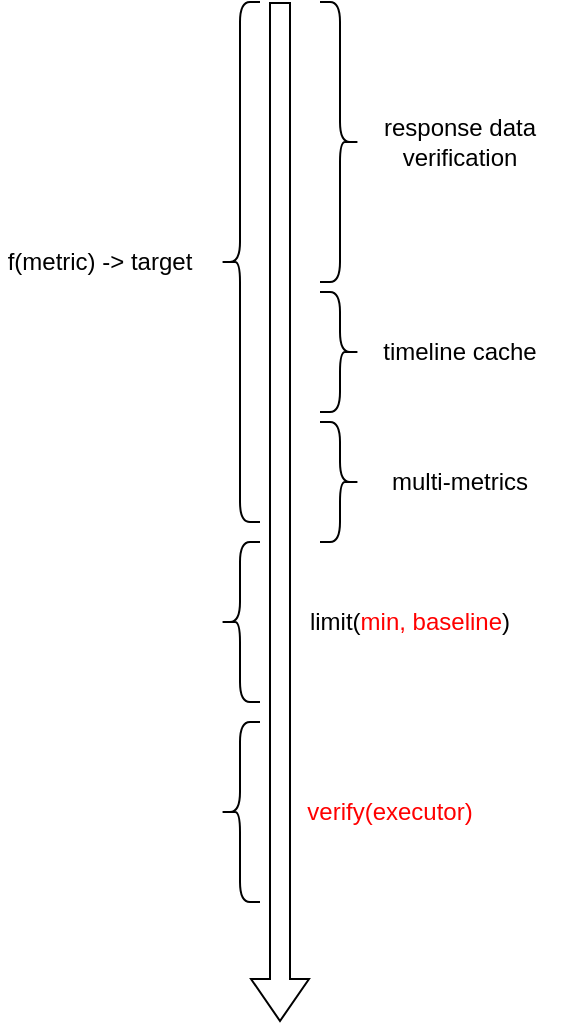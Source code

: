 <mxfile version="21.1.2" type="github">
  <diagram name="第 1 页" id="Uu_jYQCDvSzHSaH-Ch66">
    <mxGraphModel dx="1196" dy="654" grid="1" gridSize="10" guides="1" tooltips="1" connect="1" arrows="1" fold="1" page="1" pageScale="1" pageWidth="1169" pageHeight="827" math="0" shadow="0">
      <root>
        <mxCell id="0" />
        <mxCell id="1" parent="0" />
        <mxCell id="p-XgrZ1Pouq0HZsMrm5j-1" value="" style="shape=flexArrow;endArrow=classic;html=1;rounded=0;endWidth=18;endSize=6.67;" edge="1" parent="1">
          <mxGeometry width="50" height="50" relative="1" as="geometry">
            <mxPoint x="220" y="170" as="sourcePoint" />
            <mxPoint x="220" y="680" as="targetPoint" />
          </mxGeometry>
        </mxCell>
        <mxCell id="p-XgrZ1Pouq0HZsMrm5j-2" value="" style="shape=curlyBracket;whiteSpace=wrap;html=1;rounded=1;labelPosition=left;verticalLabelPosition=middle;align=right;verticalAlign=middle;" vertex="1" parent="1">
          <mxGeometry x="190" y="170" width="20" height="260" as="geometry" />
        </mxCell>
        <mxCell id="p-XgrZ1Pouq0HZsMrm5j-3" value="f(metric) -&amp;gt; target" style="text;html=1;strokeColor=none;fillColor=none;align=center;verticalAlign=middle;whiteSpace=wrap;rounded=0;" vertex="1" parent="1">
          <mxGeometry x="80" y="285" width="100" height="30" as="geometry" />
        </mxCell>
        <mxCell id="p-XgrZ1Pouq0HZsMrm5j-4" value="" style="shape=curlyBracket;whiteSpace=wrap;html=1;rounded=1;labelPosition=left;verticalLabelPosition=middle;align=right;verticalAlign=middle;" vertex="1" parent="1">
          <mxGeometry x="190" y="440" width="20" height="80" as="geometry" />
        </mxCell>
        <mxCell id="p-XgrZ1Pouq0HZsMrm5j-5" value="limit(&lt;font color=&quot;#ff0000&quot;&gt;min, baseline&lt;/font&gt;)" style="text;html=1;strokeColor=none;fillColor=none;align=center;verticalAlign=middle;whiteSpace=wrap;rounded=0;" vertex="1" parent="1">
          <mxGeometry x="230" y="465" width="110" height="30" as="geometry" />
        </mxCell>
        <mxCell id="p-XgrZ1Pouq0HZsMrm5j-6" value="" style="shape=curlyBracket;whiteSpace=wrap;html=1;rounded=1;labelPosition=left;verticalLabelPosition=middle;align=right;verticalAlign=middle;" vertex="1" parent="1">
          <mxGeometry x="190" y="530" width="20" height="90" as="geometry" />
        </mxCell>
        <mxCell id="p-XgrZ1Pouq0HZsMrm5j-7" value="&lt;font color=&quot;#ff0000&quot;&gt;verify(executor)&lt;/font&gt;" style="text;html=1;strokeColor=none;fillColor=none;align=center;verticalAlign=middle;whiteSpace=wrap;rounded=0;" vertex="1" parent="1">
          <mxGeometry x="220" y="560" width="110" height="30" as="geometry" />
        </mxCell>
        <mxCell id="p-XgrZ1Pouq0HZsMrm5j-9" value="" style="shape=curlyBracket;whiteSpace=wrap;html=1;rounded=1;flipH=1;labelPosition=right;verticalLabelPosition=middle;align=left;verticalAlign=middle;" vertex="1" parent="1">
          <mxGeometry x="240" y="170" width="20" height="140" as="geometry" />
        </mxCell>
        <mxCell id="p-XgrZ1Pouq0HZsMrm5j-10" value="" style="shape=curlyBracket;whiteSpace=wrap;html=1;rounded=1;flipH=1;labelPosition=right;verticalLabelPosition=middle;align=left;verticalAlign=middle;" vertex="1" parent="1">
          <mxGeometry x="240" y="315" width="20" height="60" as="geometry" />
        </mxCell>
        <mxCell id="p-XgrZ1Pouq0HZsMrm5j-11" value="" style="shape=curlyBracket;whiteSpace=wrap;html=1;rounded=1;flipH=1;labelPosition=right;verticalLabelPosition=middle;align=left;verticalAlign=middle;" vertex="1" parent="1">
          <mxGeometry x="240" y="380" width="20" height="60" as="geometry" />
        </mxCell>
        <mxCell id="p-XgrZ1Pouq0HZsMrm5j-12" value="multi-metrics" style="text;html=1;strokeColor=none;fillColor=none;align=center;verticalAlign=middle;whiteSpace=wrap;rounded=0;" vertex="1" parent="1">
          <mxGeometry x="260" y="395" width="100" height="30" as="geometry" />
        </mxCell>
        <mxCell id="p-XgrZ1Pouq0HZsMrm5j-13" value="timeline cache" style="text;html=1;strokeColor=none;fillColor=none;align=center;verticalAlign=middle;whiteSpace=wrap;rounded=0;" vertex="1" parent="1">
          <mxGeometry x="260" y="330" width="100" height="30" as="geometry" />
        </mxCell>
        <mxCell id="p-XgrZ1Pouq0HZsMrm5j-15" value="response data verification" style="text;html=1;strokeColor=none;fillColor=none;align=center;verticalAlign=middle;whiteSpace=wrap;rounded=0;" vertex="1" parent="1">
          <mxGeometry x="260" y="225" width="100" height="30" as="geometry" />
        </mxCell>
      </root>
    </mxGraphModel>
  </diagram>
</mxfile>
